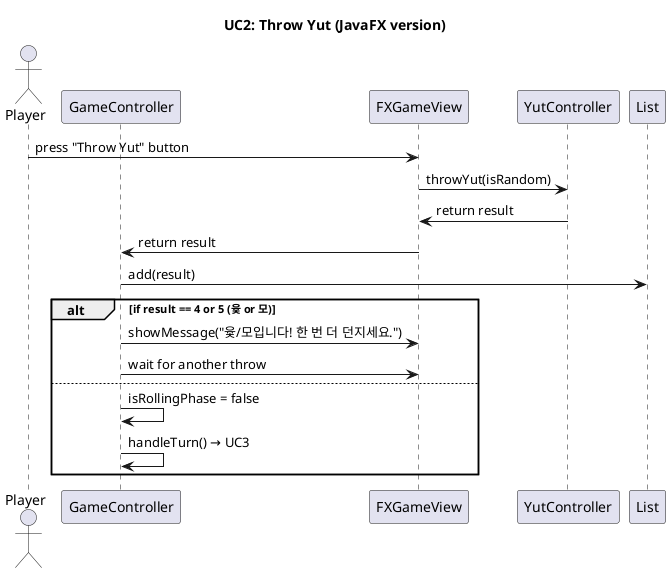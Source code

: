 @startuml
title UC2: Throw Yut (JavaFX version)

actor Player
participant GameController as GameController
participant FXGameView as FXGameView
participant YutController as YutController
participant List as stepQueue

Player -> FXGameView : press "Throw Yut" button

FXGameView -> YutController : throwYut(isRandom)

YutController -> FXGameView : return result
FXGameView -> GameController : return result

GameController -> stepQueue : add(result)

alt if result == 4 or 5 (윷 or 모)
    GameController -> FXGameView : showMessage("윷/모입니다! 한 번 더 던지세요.")
    GameController -> FXGameView : wait for another throw
else
    GameController -> GameController : isRollingPhase = false
    GameController -> GameController : handleTurn() → UC3
end alt

@enduml
